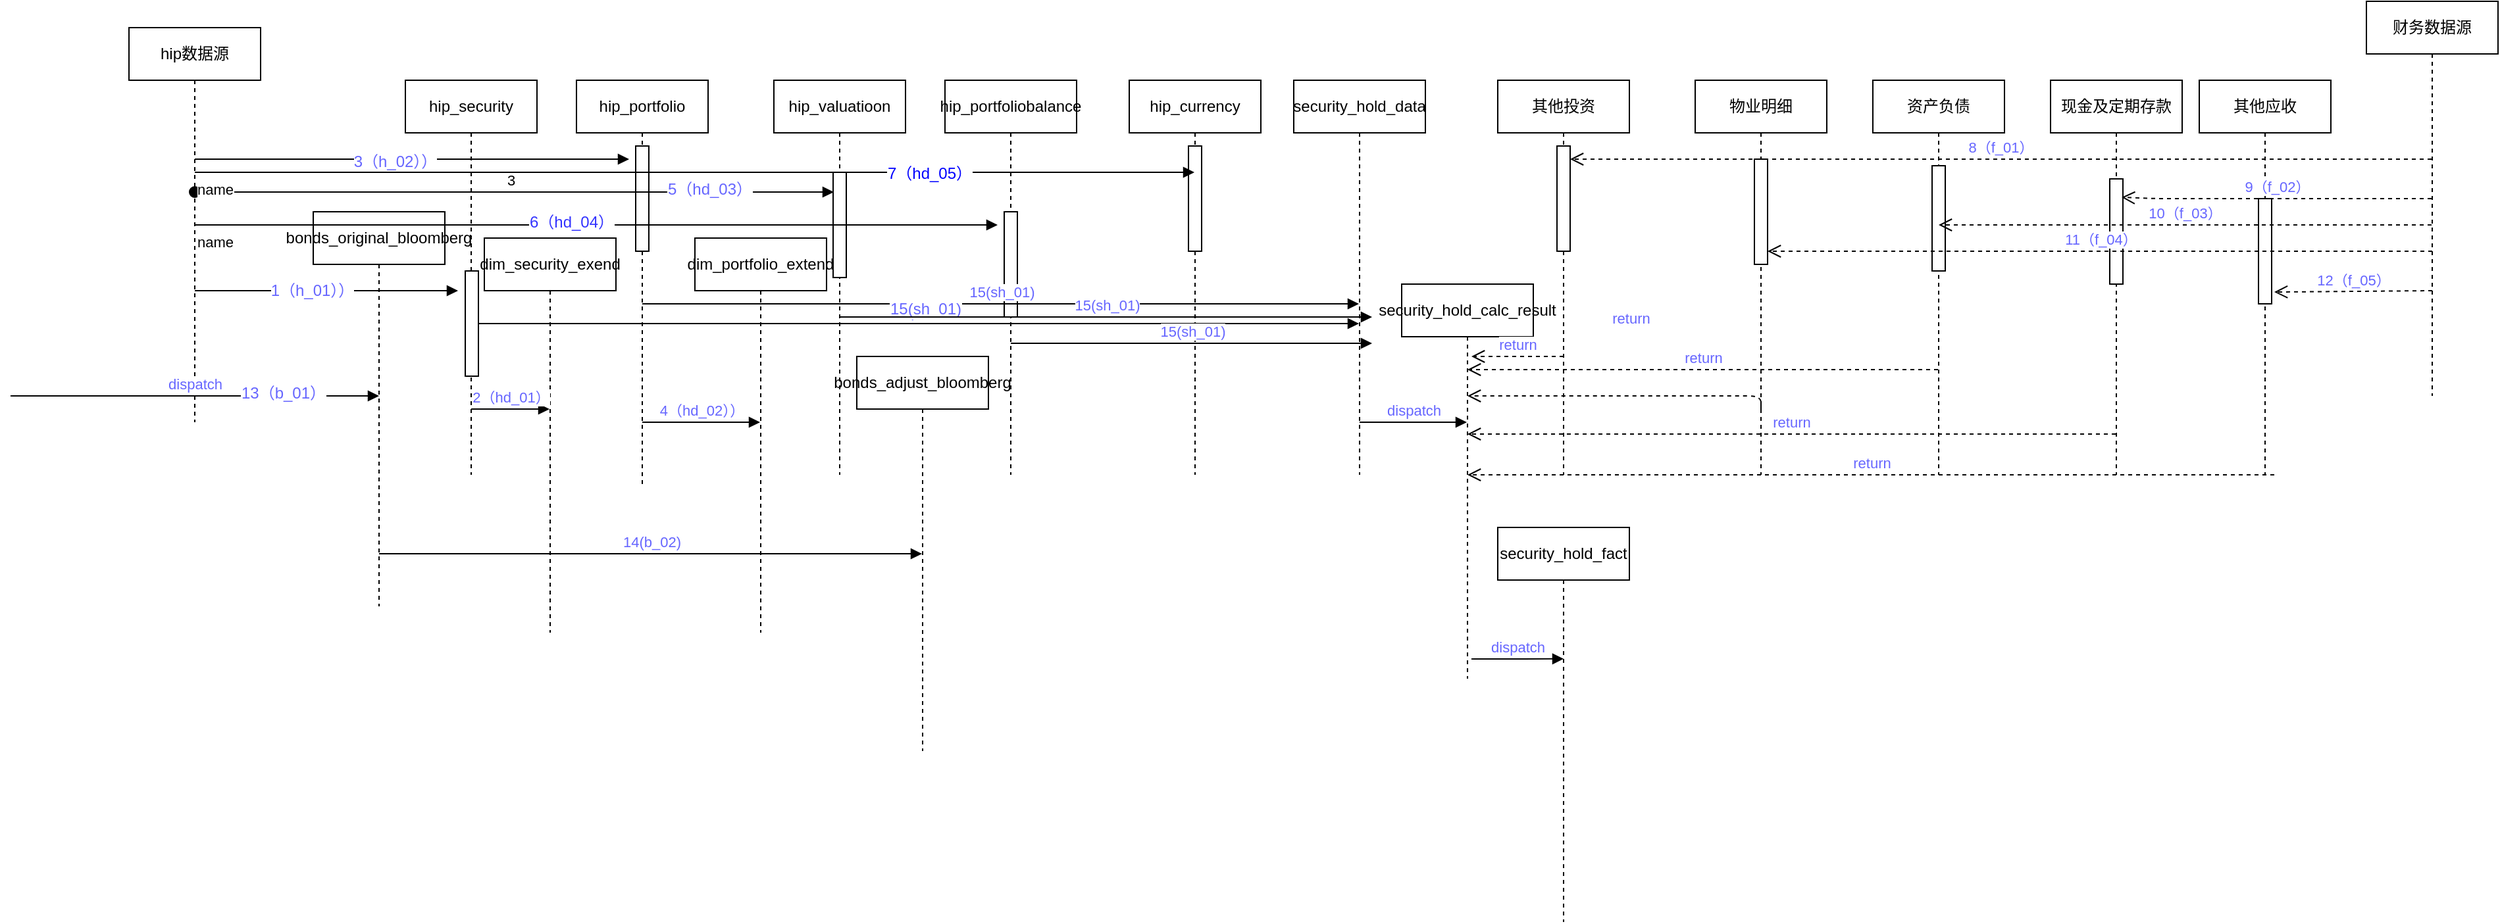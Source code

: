 <mxfile version="10.6.7" type="github"><diagram id="uT3CLybLZjLQZRfeTOW8" name="Page-1"><mxGraphModel dx="2221" dy="765" grid="1" gridSize="10" guides="1" tooltips="1" connect="1" arrows="1" fold="1" page="1" pageScale="1" pageWidth="827" pageHeight="1169" math="0" shadow="0"><root><mxCell id="0"/><mxCell id="1" parent="0"/><mxCell id="I_hjx8SIUlTRmeIp3hHr-35" value="hip_security" style="shape=umlLifeline;perimeter=lifelinePerimeter;whiteSpace=wrap;html=1;container=1;collapsible=0;recursiveResize=0;outlineConnect=0;" parent="1" vertex="1"><mxGeometry x="20" y="80" width="100" height="300" as="geometry"/></mxCell><mxCell id="xkbOIXx2KpeVw_-usp2e-5" value="" style="html=1;points=[];perimeter=orthogonalPerimeter;" parent="I_hjx8SIUlTRmeIp3hHr-35" vertex="1"><mxGeometry x="45.5" y="145" width="10" height="80" as="geometry"/></mxCell><mxCell id="I_hjx8SIUlTRmeIp3hHr-40" value="bonds_adjust_bloomberg" style="shape=umlLifeline;perimeter=lifelinePerimeter;whiteSpace=wrap;html=1;container=1;collapsible=0;recursiveResize=0;outlineConnect=0;" parent="1" vertex="1"><mxGeometry x="363" y="290" width="100" height="300" as="geometry"/></mxCell><mxCell id="I_hjx8SIUlTRmeIp3hHr-41" value="其他投资" style="shape=umlLifeline;perimeter=lifelinePerimeter;whiteSpace=wrap;html=1;container=1;collapsible=0;recursiveResize=0;outlineConnect=0;" parent="1" vertex="1"><mxGeometry x="850" y="80" width="100" height="300" as="geometry"/></mxCell><mxCell id="-6rBEY7QaX1mFlBrEW5k-1" value="" style="html=1;points=[];perimeter=orthogonalPerimeter;fontColor=#6666FF;" vertex="1" parent="I_hjx8SIUlTRmeIp3hHr-41"><mxGeometry x="45" y="50" width="10" height="80" as="geometry"/></mxCell><mxCell id="I_hjx8SIUlTRmeIp3hHr-42" value="hip_currency" style="shape=umlLifeline;perimeter=lifelinePerimeter;whiteSpace=wrap;html=1;container=1;collapsible=0;recursiveResize=0;outlineConnect=0;" parent="1" vertex="1"><mxGeometry x="570" y="80" width="100" height="300" as="geometry"/></mxCell><mxCell id="xkbOIXx2KpeVw_-usp2e-34" value="" style="html=1;points=[];perimeter=orthogonalPerimeter;" parent="I_hjx8SIUlTRmeIp3hHr-42" vertex="1"><mxGeometry x="45" y="50" width="10" height="80" as="geometry"/></mxCell><mxCell id="I_hjx8SIUlTRmeIp3hHr-43" value="hip_portfolio" style="shape=umlLifeline;perimeter=lifelinePerimeter;whiteSpace=wrap;html=1;container=1;collapsible=0;recursiveResize=0;outlineConnect=0;" parent="1" vertex="1"><mxGeometry x="150" y="80" width="100" height="310" as="geometry"/></mxCell><mxCell id="I_hjx8SIUlTRmeIp3hHr-44" value="hip_valuatioon" style="shape=umlLifeline;perimeter=lifelinePerimeter;whiteSpace=wrap;html=1;container=1;collapsible=0;recursiveResize=0;outlineConnect=0;" parent="1" vertex="1"><mxGeometry x="300" y="80" width="100" height="300" as="geometry"/></mxCell><mxCell id="xkbOIXx2KpeVw_-usp2e-10" value="" style="html=1;points=[];perimeter=orthogonalPerimeter;" parent="I_hjx8SIUlTRmeIp3hHr-44" vertex="1"><mxGeometry x="45" y="70" width="10" height="80" as="geometry"/></mxCell><mxCell id="I_hjx8SIUlTRmeIp3hHr-45" value="security_hold_fact" style="shape=umlLifeline;perimeter=lifelinePerimeter;whiteSpace=wrap;html=1;container=1;collapsible=0;recursiveResize=0;outlineConnect=0;" parent="1" vertex="1"><mxGeometry x="850" y="420" width="100" height="300" as="geometry"/></mxCell><mxCell id="I_hjx8SIUlTRmeIp3hHr-46" value="security_hold_data" style="shape=umlLifeline;perimeter=lifelinePerimeter;whiteSpace=wrap;html=1;container=1;collapsible=0;recursiveResize=0;outlineConnect=0;" parent="1" vertex="1"><mxGeometry x="695" y="80" width="100" height="300" as="geometry"/></mxCell><mxCell id="I_hjx8SIUlTRmeIp3hHr-47" value="现金及定期存款" style="shape=umlLifeline;perimeter=lifelinePerimeter;whiteSpace=wrap;html=1;container=1;collapsible=0;recursiveResize=0;outlineConnect=0;" parent="1" vertex="1"><mxGeometry x="1270" y="80" width="100" height="300" as="geometry"/></mxCell><mxCell id="-6rBEY7QaX1mFlBrEW5k-6" value="" style="html=1;points=[];perimeter=orthogonalPerimeter;fontColor=#6666FF;" vertex="1" parent="I_hjx8SIUlTRmeIp3hHr-47"><mxGeometry x="45" y="75" width="10" height="80" as="geometry"/></mxCell><mxCell id="I_hjx8SIUlTRmeIp3hHr-48" value="dim_portfolio_extend" style="shape=umlLifeline;perimeter=lifelinePerimeter;whiteSpace=wrap;html=1;container=1;collapsible=0;recursiveResize=0;outlineConnect=0;" parent="1" vertex="1"><mxGeometry x="240" y="200" width="100" height="300" as="geometry"/></mxCell><mxCell id="I_hjx8SIUlTRmeIp3hHr-50" value="dim_security_exend" style="shape=umlLifeline;perimeter=lifelinePerimeter;whiteSpace=wrap;html=1;container=1;collapsible=0;recursiveResize=0;outlineConnect=0;" parent="1" vertex="1"><mxGeometry x="80" y="200" width="100" height="300" as="geometry"/></mxCell><mxCell id="I_hjx8SIUlTRmeIp3hHr-51" value="security_hold_calc_result" style="shape=umlLifeline;perimeter=lifelinePerimeter;whiteSpace=wrap;html=1;container=1;collapsible=0;recursiveResize=0;outlineConnect=0;" parent="1" vertex="1"><mxGeometry x="777" y="235" width="100" height="300" as="geometry"/></mxCell><mxCell id="-6rBEY7QaX1mFlBrEW5k-15" value="return" style="html=1;verticalAlign=bottom;endArrow=open;dashed=1;endSize=8;fontColor=#6666FF;" edge="1" parent="I_hjx8SIUlTRmeIp3hHr-51"><mxGeometry relative="1" as="geometry"><mxPoint x="123" y="55" as="sourcePoint"/><mxPoint x="53" y="55" as="targetPoint"/></mxGeometry></mxCell><mxCell id="I_hjx8SIUlTRmeIp3hHr-57" value="物业明细" style="shape=umlLifeline;perimeter=lifelinePerimeter;whiteSpace=wrap;html=1;container=1;collapsible=0;recursiveResize=0;outlineConnect=0;" parent="1" vertex="1"><mxGeometry x="1000" y="80" width="100" height="300" as="geometry"/></mxCell><mxCell id="-6rBEY7QaX1mFlBrEW5k-4" value="" style="html=1;points=[];perimeter=orthogonalPerimeter;fontColor=#6666FF;" vertex="1" parent="I_hjx8SIUlTRmeIp3hHr-57"><mxGeometry x="45" y="60" width="10" height="80" as="geometry"/></mxCell><mxCell id="I_hjx8SIUlTRmeIp3hHr-59" value="其他应收" style="shape=umlLifeline;perimeter=lifelinePerimeter;whiteSpace=wrap;html=1;container=1;collapsible=0;recursiveResize=0;outlineConnect=0;" parent="1" vertex="1"><mxGeometry x="1383" y="80" width="100" height="300" as="geometry"/></mxCell><mxCell id="-6rBEY7QaX1mFlBrEW5k-7" value="" style="html=1;points=[];perimeter=orthogonalPerimeter;fontColor=#6666FF;" vertex="1" parent="I_hjx8SIUlTRmeIp3hHr-59"><mxGeometry x="45" y="90" width="10" height="80" as="geometry"/></mxCell><mxCell id="I_hjx8SIUlTRmeIp3hHr-60" value="资产负债" style="shape=umlLifeline;perimeter=lifelinePerimeter;whiteSpace=wrap;html=1;container=1;collapsible=0;recursiveResize=0;outlineConnect=0;" parent="1" vertex="1"><mxGeometry x="1135" y="80" width="100" height="300" as="geometry"/></mxCell><mxCell id="-6rBEY7QaX1mFlBrEW5k-5" value="" style="html=1;points=[];perimeter=orthogonalPerimeter;fontColor=#6666FF;" vertex="1" parent="I_hjx8SIUlTRmeIp3hHr-60"><mxGeometry x="45" y="65" width="10" height="80" as="geometry"/></mxCell><mxCell id="I_hjx8SIUlTRmeIp3hHr-49" value="hip_portfoliobalance" style="shape=umlLifeline;perimeter=lifelinePerimeter;whiteSpace=wrap;html=1;container=1;collapsible=0;recursiveResize=0;outlineConnect=0;" parent="1" vertex="1"><mxGeometry x="430" y="80" width="100" height="300" as="geometry"/></mxCell><mxCell id="xkbOIXx2KpeVw_-usp2e-21" value="" style="html=1;points=[];perimeter=orthogonalPerimeter;" parent="I_hjx8SIUlTRmeIp3hHr-49" vertex="1"><mxGeometry x="45" y="100" width="10" height="80" as="geometry"/></mxCell><mxCell id="I_hjx8SIUlTRmeIp3hHr-56" value="bonds_original_bloomberg" style="shape=umlLifeline;perimeter=lifelinePerimeter;whiteSpace=wrap;html=1;container=1;collapsible=0;recursiveResize=0;outlineConnect=0;" parent="1" vertex="1"><mxGeometry x="-50" y="180" width="100" height="300" as="geometry"/></mxCell><mxCell id="xkbOIXx2KpeVw_-usp2e-2" value="hip数据源" style="shape=umlLifeline;perimeter=lifelinePerimeter;whiteSpace=wrap;html=1;container=1;collapsible=0;recursiveResize=0;outlineConnect=0;" parent="1" vertex="1"><mxGeometry x="-190" y="40" width="100" height="300" as="geometry"/></mxCell><mxCell id="xkbOIXx2KpeVw_-usp2e-15" value="" style="html=1;verticalAlign=bottom;endArrow=block;" parent="xkbOIXx2KpeVw_-usp2e-2" edge="1"><mxGeometry width="80" relative="1" as="geometry"><mxPoint x="50" y="100" as="sourcePoint"/><mxPoint x="380" y="100" as="targetPoint"/></mxGeometry></mxCell><mxCell id="xkbOIXx2KpeVw_-usp2e-29" value="3（h_02））" style="text;html=1;resizable=0;points=[];align=center;verticalAlign=middle;labelBackgroundColor=#ffffff;fontColor=#6666FF;" parent="xkbOIXx2KpeVw_-usp2e-15" vertex="1" connectable="0"><mxGeometry x="-0.079" y="-2" relative="1" as="geometry"><mxPoint as="offset"/></mxGeometry></mxCell><mxCell id="xkbOIXx2KpeVw_-usp2e-8" value="" style="html=1;points=[];perimeter=orthogonalPerimeter;" parent="1" vertex="1"><mxGeometry x="195" y="130" width="10" height="80" as="geometry"/></mxCell><mxCell id="xkbOIXx2KpeVw_-usp2e-11" value="3" style="html=1;verticalAlign=bottom;startArrow=oval;endArrow=block;startSize=8;" parent="1" edge="1"><mxGeometry x="-0.011" relative="1" as="geometry"><mxPoint x="-140" y="165" as="sourcePoint"/><mxPoint x="345.5" y="165" as="targetPoint"/><Array as="points"/><mxPoint as="offset"/></mxGeometry></mxCell><mxCell id="xkbOIXx2KpeVw_-usp2e-13" value="5（hd_03）" style="text;html=1;resizable=0;points=[];align=center;verticalAlign=middle;labelBackgroundColor=#ffffff;fontColor=#6666FF;" parent="xkbOIXx2KpeVw_-usp2e-11" vertex="1" connectable="0"><mxGeometry x="0.609" y="2" relative="1" as="geometry"><mxPoint as="offset"/></mxGeometry></mxCell><mxCell id="xkbOIXx2KpeVw_-usp2e-19" value="" style="html=1;verticalAlign=bottom;endArrow=block;" parent="1" source="xkbOIXx2KpeVw_-usp2e-2" edge="1"><mxGeometry width="80" relative="1" as="geometry"><mxPoint x="-190" y="710" as="sourcePoint"/><mxPoint x="60" y="240" as="targetPoint"/></mxGeometry></mxCell><mxCell id="xkbOIXx2KpeVw_-usp2e-28" value="1（h_01））" style="text;html=1;resizable=0;points=[];align=center;verticalAlign=middle;labelBackgroundColor=#ffffff;fontColor=#6666FF;" parent="xkbOIXx2KpeVw_-usp2e-19" vertex="1" connectable="0"><mxGeometry x="-0.127" relative="1" as="geometry"><mxPoint x="1" as="offset"/></mxGeometry></mxCell><mxCell id="xkbOIXx2KpeVw_-usp2e-24" value="name" style="endArrow=block;endFill=1;html=1;edgeStyle=orthogonalEdgeStyle;align=left;verticalAlign=top;" parent="1" source="xkbOIXx2KpeVw_-usp2e-2" edge="1"><mxGeometry x="-1" relative="1" as="geometry"><mxPoint x="-190" y="710" as="sourcePoint"/><mxPoint x="470" y="190" as="targetPoint"/></mxGeometry></mxCell><mxCell id="xkbOIXx2KpeVw_-usp2e-25" value="" style="resizable=0;html=1;align=left;verticalAlign=bottom;labelBackgroundColor=#ffffff;fontSize=10;" parent="xkbOIXx2KpeVw_-usp2e-24" connectable="0" vertex="1"><mxGeometry x="-1" relative="1" as="geometry"/></mxCell><mxCell id="xkbOIXx2KpeVw_-usp2e-31" value="6（hd_04）" style="text;html=1;resizable=0;points=[];align=center;verticalAlign=middle;labelBackgroundColor=#ffffff;fontColor=#3333FF;" parent="xkbOIXx2KpeVw_-usp2e-24" vertex="1" connectable="0"><mxGeometry x="-0.068" y="2" relative="1" as="geometry"><mxPoint x="1" as="offset"/></mxGeometry></mxCell><mxCell id="xkbOIXx2KpeVw_-usp2e-32" value="name" style="endArrow=block;endFill=1;html=1;edgeStyle=orthogonalEdgeStyle;align=left;verticalAlign=top;" parent="1" source="xkbOIXx2KpeVw_-usp2e-2" target="I_hjx8SIUlTRmeIp3hHr-42" edge="1"><mxGeometry x="-1" relative="1" as="geometry"><mxPoint x="-190" y="710" as="sourcePoint"/><mxPoint x="-30" y="710" as="targetPoint"/><Array as="points"><mxPoint x="-30" y="150"/><mxPoint x="-30" y="150"/></Array></mxGeometry></mxCell><mxCell id="xkbOIXx2KpeVw_-usp2e-33" value="" style="resizable=0;html=1;align=left;verticalAlign=bottom;labelBackgroundColor=#ffffff;fontSize=10;" parent="xkbOIXx2KpeVw_-usp2e-32" connectable="0" vertex="1"><mxGeometry x="-1" relative="1" as="geometry"/></mxCell><mxCell id="xkbOIXx2KpeVw_-usp2e-36" value="7（hd_05）" style="text;html=1;resizable=0;points=[];align=center;verticalAlign=middle;labelBackgroundColor=#ffffff;fontColor=#0000FF;" parent="xkbOIXx2KpeVw_-usp2e-32" vertex="1" connectable="0"><mxGeometry x="0.467" y="-1" relative="1" as="geometry"><mxPoint x="1" as="offset"/></mxGeometry></mxCell><mxCell id="xkbOIXx2KpeVw_-usp2e-38" value="dispatch" style="html=1;verticalAlign=bottom;endArrow=block;fontColor=#6666FF;" parent="1" source="xkbOIXx2KpeVw_-usp2e-5" target="I_hjx8SIUlTRmeIp3hHr-46" edge="1"><mxGeometry width="80" relative="1" as="geometry"><mxPoint x="-190" y="710" as="sourcePoint"/><mxPoint x="-110" y="710" as="targetPoint"/></mxGeometry></mxCell><mxCell id="xkbOIXx2KpeVw_-usp2e-39" value="15(sh_01)" style="html=1;verticalAlign=bottom;endArrow=block;fontColor=#6666FF;" parent="1" target="I_hjx8SIUlTRmeIp3hHr-46" edge="1"><mxGeometry width="80" relative="1" as="geometry"><mxPoint x="200" y="250" as="sourcePoint"/><mxPoint x="-110" y="710" as="targetPoint"/></mxGeometry></mxCell><mxCell id="-6rBEY7QaX1mFlBrEW5k-29" value="15(sh_01)" style="text;html=1;resizable=0;points=[];align=center;verticalAlign=middle;labelBackgroundColor=#ffffff;fontColor=#6666FF;" vertex="1" connectable="0" parent="xkbOIXx2KpeVw_-usp2e-39"><mxGeometry x="-0.21" y="-4" relative="1" as="geometry"><mxPoint as="offset"/></mxGeometry></mxCell><mxCell id="xkbOIXx2KpeVw_-usp2e-41" value="15(sh_01)" style="html=1;verticalAlign=bottom;endArrow=block;fontColor=#6666FF;" parent="1" source="I_hjx8SIUlTRmeIp3hHr-49" edge="1"><mxGeometry width="80" relative="1" as="geometry"><mxPoint x="360" y="280" as="sourcePoint"/><mxPoint x="754.5" y="280" as="targetPoint"/></mxGeometry></mxCell><mxCell id="xkbOIXx2KpeVw_-usp2e-45" value="2（hd_01）" style="html=1;verticalAlign=bottom;endArrow=block;fontColor=#6666FF;" parent="1" source="I_hjx8SIUlTRmeIp3hHr-35" target="I_hjx8SIUlTRmeIp3hHr-50" edge="1"><mxGeometry width="80" relative="1" as="geometry"><mxPoint x="-190" y="710" as="sourcePoint"/><mxPoint x="-110" y="710" as="targetPoint"/><Array as="points"><mxPoint x="100" y="330"/></Array></mxGeometry></mxCell><mxCell id="xkbOIXx2KpeVw_-usp2e-46" value="4（hd_02））" style="html=1;verticalAlign=bottom;endArrow=block;fontColor=#6666FF;" parent="1" target="I_hjx8SIUlTRmeIp3hHr-48" edge="1"><mxGeometry width="80" relative="1" as="geometry"><mxPoint x="200" y="340" as="sourcePoint"/><mxPoint x="139.5" y="340" as="targetPoint"/><Array as="points"/></mxGeometry></mxCell><mxCell id="xkbOIXx2KpeVw_-usp2e-47" value="dispatch" style="html=1;verticalAlign=bottom;endArrow=block;fontColor=#6666FF;" parent="1" source="I_hjx8SIUlTRmeIp3hHr-46" target="I_hjx8SIUlTRmeIp3hHr-51" edge="1"><mxGeometry width="80" relative="1" as="geometry"><mxPoint x="-190" y="770" as="sourcePoint"/><mxPoint x="-110" y="770" as="targetPoint"/><Array as="points"><mxPoint x="770" y="340"/><mxPoint x="780" y="340"/></Array></mxGeometry></mxCell><mxCell id="xkbOIXx2KpeVw_-usp2e-48" value="财务数据源" style="shape=umlLifeline;perimeter=lifelinePerimeter;whiteSpace=wrap;html=1;container=1;collapsible=0;recursiveResize=0;outlineConnect=0;" parent="1" vertex="1"><mxGeometry x="1510" y="20" width="100" height="300" as="geometry"/></mxCell><mxCell id="-6rBEY7QaX1mFlBrEW5k-8" value="8（f_01）" style="html=1;verticalAlign=bottom;endArrow=open;dashed=1;endSize=8;fontColor=#6666FF;" edge="1" parent="1" source="xkbOIXx2KpeVw_-usp2e-48" target="-6rBEY7QaX1mFlBrEW5k-1"><mxGeometry relative="1" as="geometry"><mxPoint x="330" y="740" as="sourcePoint"/><mxPoint x="250" y="740" as="targetPoint"/><Array as="points"><mxPoint x="1250" y="140"/></Array></mxGeometry></mxCell><mxCell id="-6rBEY7QaX1mFlBrEW5k-10" value="9（f_02）" style="html=1;verticalAlign=bottom;endArrow=open;dashed=1;endSize=8;fontColor=#6666FF;entryX=0.9;entryY=0.175;entryDx=0;entryDy=0;entryPerimeter=0;" edge="1" parent="1" source="xkbOIXx2KpeVw_-usp2e-48" target="-6rBEY7QaX1mFlBrEW5k-6"><mxGeometry relative="1" as="geometry"><mxPoint x="1579.5" y="160" as="sourcePoint"/><mxPoint x="925" y="160" as="targetPoint"/><Array as="points"><mxPoint x="1420" y="170"/><mxPoint x="1350" y="170"/></Array></mxGeometry></mxCell><mxCell id="-6rBEY7QaX1mFlBrEW5k-11" value="10（f_03）" style="html=1;verticalAlign=bottom;endArrow=open;dashed=1;endSize=8;fontColor=#6666FF;" edge="1" parent="1" source="xkbOIXx2KpeVw_-usp2e-48" target="I_hjx8SIUlTRmeIp3hHr-60"><mxGeometry relative="1" as="geometry"><mxPoint x="1589.5" y="170" as="sourcePoint"/><mxPoint x="1192" y="187" as="targetPoint"/><Array as="points"><mxPoint x="1270" y="190"/></Array></mxGeometry></mxCell><mxCell id="-6rBEY7QaX1mFlBrEW5k-12" value="11（f_04）" style="html=1;verticalAlign=bottom;endArrow=open;dashed=1;endSize=8;fontColor=#6666FF;" edge="1" parent="1" target="-6rBEY7QaX1mFlBrEW5k-4"><mxGeometry relative="1" as="geometry"><mxPoint x="1560" y="210" as="sourcePoint"/><mxPoint x="945" y="180" as="targetPoint"/><Array as="points"><mxPoint x="1290" y="210"/></Array></mxGeometry></mxCell><mxCell id="-6rBEY7QaX1mFlBrEW5k-13" value="12（f_05）" style="html=1;verticalAlign=bottom;endArrow=open;dashed=1;endSize=8;fontColor=#6666FF;entryX=1.2;entryY=0.888;entryDx=0;entryDy=0;entryPerimeter=0;" edge="1" parent="1" target="-6rBEY7QaX1mFlBrEW5k-7"><mxGeometry relative="1" as="geometry"><mxPoint x="1560" y="240" as="sourcePoint"/><mxPoint x="955" y="190" as="targetPoint"/><Array as="points"/></mxGeometry></mxCell><mxCell id="-6rBEY7QaX1mFlBrEW5k-17" value="return" style="html=1;verticalAlign=bottom;endArrow=open;dashed=1;endSize=8;fontColor=#6666FF;" edge="1" parent="1" target="I_hjx8SIUlTRmeIp3hHr-51"><mxGeometry x="-0.058" y="-50" relative="1" as="geometry"><mxPoint x="1050" y="330" as="sourcePoint"/><mxPoint x="827" y="370" as="targetPoint"/><Array as="points"><mxPoint x="1050" y="320"/><mxPoint x="960" y="320"/></Array><mxPoint as="offset"/></mxGeometry></mxCell><mxCell id="-6rBEY7QaX1mFlBrEW5k-18" value="return" style="html=1;verticalAlign=bottom;endArrow=open;dashed=1;endSize=8;fontColor=#6666FF;" edge="1" parent="1" target="I_hjx8SIUlTRmeIp3hHr-51"><mxGeometry relative="1" as="geometry"><mxPoint x="1440" y="380" as="sourcePoint"/><mxPoint x="837" y="380" as="targetPoint"/><Array as="points"><mxPoint x="1270" y="380"/><mxPoint x="1100" y="380"/><mxPoint x="980" y="380"/></Array></mxGeometry></mxCell><mxCell id="-6rBEY7QaX1mFlBrEW5k-19" value="return" style="html=1;verticalAlign=bottom;endArrow=open;dashed=1;endSize=8;fontColor=#6666FF;" edge="1" parent="1" source="I_hjx8SIUlTRmeIp3hHr-60" target="I_hjx8SIUlTRmeIp3hHr-51"><mxGeometry relative="1" as="geometry"><mxPoint x="1170" y="330" as="sourcePoint"/><mxPoint x="847" y="390" as="targetPoint"/><Array as="points"><mxPoint x="1140" y="300"/><mxPoint x="1070" y="300"/><mxPoint x="1000" y="300"/></Array></mxGeometry></mxCell><mxCell id="-6rBEY7QaX1mFlBrEW5k-20" value="return" style="html=1;verticalAlign=bottom;endArrow=open;dashed=1;endSize=8;fontColor=#6666FF;" edge="1" parent="1" source="I_hjx8SIUlTRmeIp3hHr-47" target="I_hjx8SIUlTRmeIp3hHr-51"><mxGeometry relative="1" as="geometry"><mxPoint x="1455.5" y="349" as="sourcePoint"/><mxPoint x="850" y="349" as="targetPoint"/><Array as="points"><mxPoint x="1283" y="349"/><mxPoint x="1113" y="349"/><mxPoint x="993" y="349"/></Array></mxGeometry></mxCell><mxCell id="-6rBEY7QaX1mFlBrEW5k-21" value="dispatch" style="html=1;verticalAlign=bottom;endArrow=block;fontColor=#6666FF;entryX=0.5;entryY=0.333;entryDx=0;entryDy=0;entryPerimeter=0;" edge="1" parent="1" target="I_hjx8SIUlTRmeIp3hHr-45"><mxGeometry width="80" relative="1" as="geometry"><mxPoint x="830" y="520" as="sourcePoint"/><mxPoint x="330" y="740" as="targetPoint"/><Array as="points"><mxPoint x="860" y="520"/></Array></mxGeometry></mxCell><mxCell id="-6rBEY7QaX1mFlBrEW5k-26" value="dispatch" style="html=1;verticalAlign=bottom;endArrow=block;fontColor=#6666FF;" edge="1" parent="1"><mxGeometry width="80" relative="1" as="geometry"><mxPoint x="-280" y="320" as="sourcePoint"/><mxPoint y="320" as="targetPoint"/></mxGeometry></mxCell><mxCell id="-6rBEY7QaX1mFlBrEW5k-27" value="13（b_01）" style="text;html=1;resizable=0;points=[];align=center;verticalAlign=middle;labelBackgroundColor=#ffffff;fontColor=#6666FF;" vertex="1" connectable="0" parent="-6rBEY7QaX1mFlBrEW5k-26"><mxGeometry x="0.479" y="2" relative="1" as="geometry"><mxPoint as="offset"/></mxGeometry></mxCell><mxCell id="-6rBEY7QaX1mFlBrEW5k-28" value="14(b_02)" style="html=1;verticalAlign=bottom;endArrow=block;fontColor=#6666FF;" edge="1" parent="1" target="I_hjx8SIUlTRmeIp3hHr-40"><mxGeometry width="80" relative="1" as="geometry"><mxPoint y="440" as="sourcePoint"/><mxPoint x="-210" y="740" as="targetPoint"/></mxGeometry></mxCell><mxCell id="-6rBEY7QaX1mFlBrEW5k-30" value="15(sh_01)" style="html=1;verticalAlign=bottom;endArrow=block;fontColor=#6666FF;" edge="1" parent="1"><mxGeometry width="80" relative="1" as="geometry"><mxPoint x="350" y="260" as="sourcePoint"/><mxPoint x="754.5" y="260" as="targetPoint"/></mxGeometry></mxCell></root></mxGraphModel></diagram></mxfile>